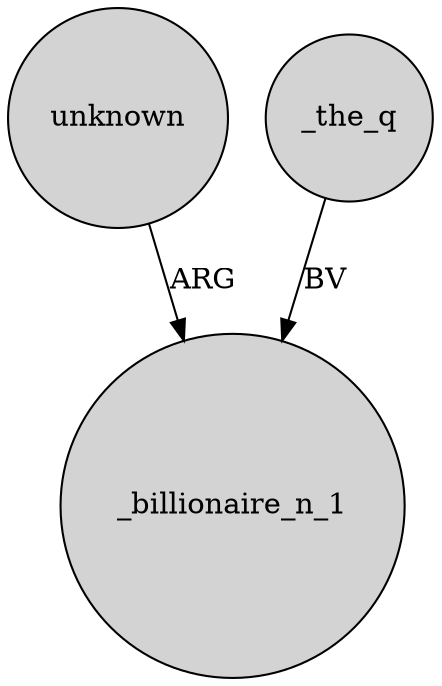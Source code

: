 digraph {
	node [shape=circle style=filled]
	unknown -> _billionaire_n_1 [label=ARG]
	_the_q -> _billionaire_n_1 [label=BV]
}
